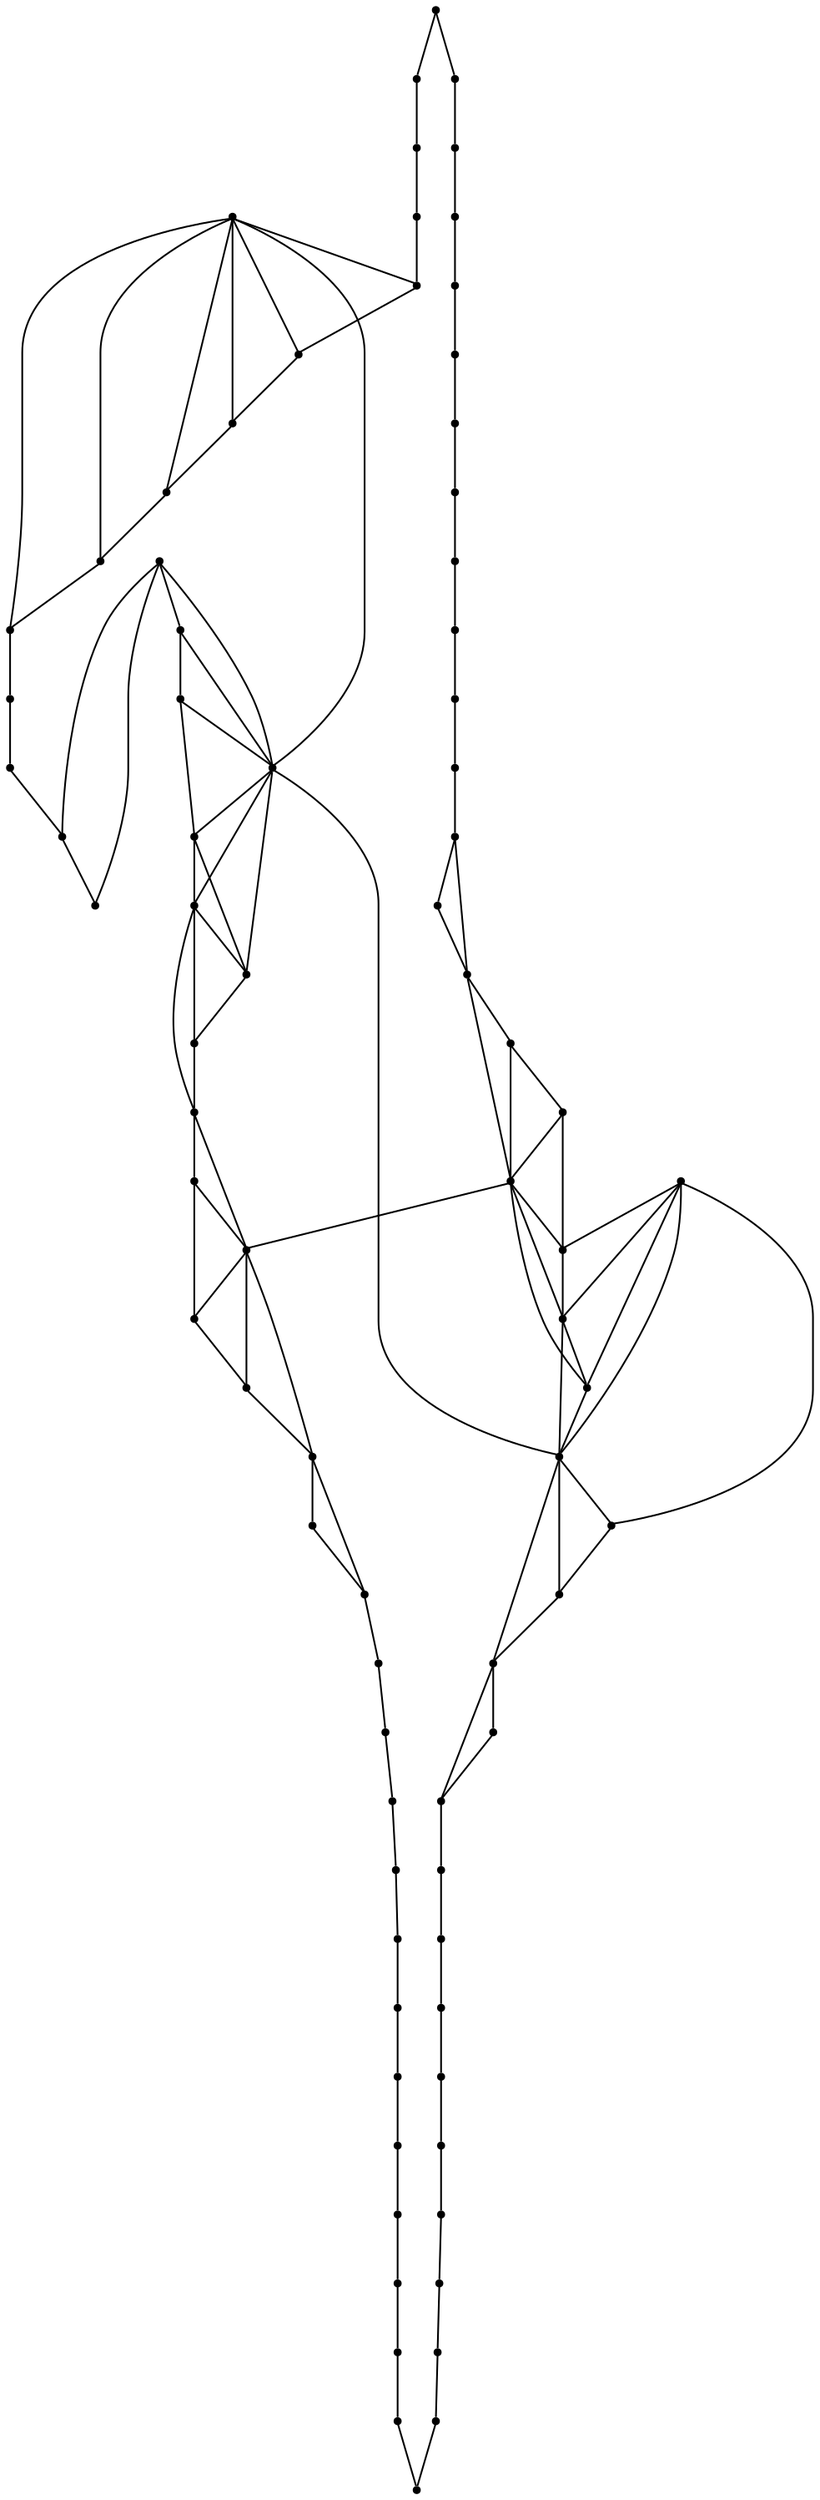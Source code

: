 graph {
  node [shape=point,comment="{\"directed\":false,\"doi\":\"10.1007/11618058_3\",\"figure\":\"5 (12)\"}"]

  v0 [pos="1228.8702216569768,702.9170052210491"]
  v1 [pos="1228.5212390988372,715.3086678187053"]
  v2 [pos="1227.0365688590118,727.6919698715211"]
  v3 [pos="1224.4204714752907,739.9044688542685"]
  v4 [pos="1228.078429324128,690.6888341903687"]
  v5 [pos="1220.6978742732558,751.7763471603395"]
  v6 [pos="1226.1530477834303,678.7909523646038"]
  v7 [pos="1223.1025027252908,667.3804934819541"]
  v8 [pos="1218.9611328125002,656.6128110885621"]
  v9 [pos="1215.8897301962209,763.1503121058147"]
  v10 [pos="1213.7424191497093,646.6388400395712"]
  v11 [pos="1210.0375953851744,773.8794660568237"]
  v12 [pos="1207.4579033430232,637.5951147079469"]
  v13 [pos="1203.1654433139536,783.7867752710979"]
  v14 [pos="1200.2868459302326,629.5680379867555"]
  v15 [pos="1195.3379769258722,792.7763319015504"]
  v16 [pos="1192.0561228197676,622.754480044047"]
  v17 [pos="1186.630137172965,800.766978263855"]
  v18 [pos="1182.7783248546511,617.1784098943076"]
  v19 [pos="1176.9856150072674,807.3971764246623"]
  v20 [pos="1173.597438226744,612.7159452438356"]
  v21 [pos="1166.6628406613372,813.0086596806846"]
  v22 [pos="1162.1485147165697,610.1919507980347"]
  v23 [pos="1155.790011809593,817.5825134913127"]
  v24 [pos="1149.6972202034883,608.6617803573608"]
  v25 [pos="1143.4553733648256,819.0420166651409"]
  v26 [pos="1144.0920058139534,607.1950928370159"]
  v27 [pos="1131.9105559593022,822.0118220647178"]
  v28 [pos="1121.24191497093,612.3784399032594"]
  v29 [pos="1120.2917514534884,823.925337791443"]
  v30 [pos="1106.1067360101745,612.3294528325399"]
  v31 [pos="1101.4809365915698,810.7169802983602"]
  v32 [pos="1097.2884402252907,827.6159302393596"]
  v33 [pos="1078.2047283793604,642.1617523829143"]
  v34 [pos="1081.764789244186,613.0503034591675"]
  v35 [pos="1086.463558321221,826.0503149032594"]
  v36 [pos="1057.6707167514533,609.8628060022991"]
  v37 [pos="1002.8448605559593,609.0628004074098"]
  v38 [pos="1075.2666742369186,828.4367895126344"]
  v39 [pos="1065.1981649709303,833.3242432276409"]
  v40 [pos="1057.1810092659885,811.3502836227418"]
  v41 [pos="1043.994183775436,607.7127790451051"]
  v42 [pos="1043.0075354287792,840.1784912745159"]
  v43 [pos="1031.9742687136627,844.0127706527711"]
  v44 [pos="1020.9284588481105,847.1222575505576"]
  v45 [pos="1023.0903002361918,599.5544767379762"]
  v46 [pos="1013.5937363735464,604.1669861475627"]
  v47 [pos="1011.7006745094477,597.6794894536338"]
  v48 [pos="1009.6461414425871,853.2295242945354"]
  v49 [pos="999.1077171148256,854.5544958114625"]
  v50 [pos="1002.7156772347383,595.3367884953816"]
  v51 [pos="988.9547760719477,854.5096731185914"]
  v52 [pos="947.4095725835756,635.7295052210491"]
  v53 [pos="989.1673260356105,592.3346853256226"]
  v54 [pos="979.2915266170058,852.9513692855836"]
  v55 [pos="981.9691156431686,591.7544698715211"]
  v56 [pos="975.2897370094477,592.0877790451051"]
  v57 [pos="970.2679937318313,849.1930023829143"]
  v58 [pos="967.8748115007268,591.1950763066611"]
  v59 [pos="961.8914266896802,843.7138255437217"]
  v60 [pos="962.0122797056686,593.7169726689658"]
  v61 [pos="954.2316792332849,836.5118042627971"]
  v62 [pos="956.6144008902615,597.612795829773"]
  v63 [pos="947.3480968386627,827.6283915837606"]
  v64 [pos="951.6593159520348,602.9753065109253"]
  v65 [pos="948.6931390806685,609.5138247807822"]
  v66 [pos="941.2844613008722,817.2305440902711"]
  v67 [pos="944.7090593204941,618.3003123601279"]
  v68 [pos="936.0855877543605,805.4502820968629"]
  v69 [pos="941.0844067950582,628.6128060022991"]
  v70 [pos="929.1353311228197,683.0096896489463"]
  v71 [pos="931.5930732194768,667.855518658956"]
  v72 [pos="934.5082190225291,653.5700813929241"]
  v73 [pos="931.7775004542152,792.4409564336142"]
  v74 [pos="928.4143622819768,778.3763583501182"]
  v75 [pos="925.9941383539244,763.4586668014528"]
  v76 [pos="925.8180573219477,699.4784371058147"]
  v77 [pos="924.58447265625,715.609679222107"]
  v78 [pos="924.5084347747093,747.9002968470256"]
  v79 [pos="924.1250022710756,731.8367656071981"]

  v0 -- v1 [id="-1",pos="1228.8702216569768,702.9170052210491 1228.5212390988372,715.3086678187053 1228.5212390988372,715.3086678187053 1228.5212390988372,715.3086678187053"]
  v79 -- v77 [id="-3",pos="924.1250022710756,731.8367656071981 924.58447265625,715.609679222107 924.58447265625,715.609679222107 924.58447265625,715.609679222107"]
  v77 -- v76 [id="-5",pos="924.58447265625,715.609679222107 925.8180573219477,699.4784371058147 925.8180573219477,699.4784371058147 925.8180573219477,699.4784371058147"]
  v76 -- v70 [id="-10",pos="925.8180573219477,699.4784371058147 929.1353311228197,683.0096896489463 929.1353311228197,683.0096896489463 929.1353311228197,683.0096896489463"]
  v78 -- v79 [id="-11",pos="924.5084347747093,747.9002968470256 924.1250022710756,731.8367656071981 924.1250022710756,731.8367656071981 924.1250022710756,731.8367656071981"]
  v70 -- v71 [id="-28",pos="929.1353311228197,683.0096896489463 931.5930732194768,667.855518658956 931.5930732194768,667.855518658956 931.5930732194768,667.855518658956"]
  v78 -- v75 [id="-33",pos="924.5084347747093,747.9002968470256 925.9941383539244,763.4586668014528 925.9941383539244,763.4586668014528 925.9941383539244,763.4586668014528"]
  v75 -- v74 [id="-36",pos="925.9941383539244,763.4586668014528 928.4143622819768,778.3763583501182 928.4143622819768,778.3763583501182 928.4143622819768,778.3763583501182"]
  v74 -- v73 [id="-57",pos="928.4143622819768,778.3763583501182 931.7775004542152,792.4409564336142 931.7775004542152,792.4409564336142 931.7775004542152,792.4409564336142"]
  v71 -- v72 [id="-69",pos="931.5930732194768,667.855518658956 934.5082190225291,653.5700813929241 934.5082190225291,653.5700813929241 934.5082190225291,653.5700813929241"]
  v73 -- v68 [id="-91",pos="931.7775004542152,792.4409564336142 936.0855877543605,805.4502820968629 936.0855877543605,805.4502820968629 936.0855877543605,805.4502820968629"]
  v71 -- v52 [id="-118",pos="931.5930732194768,667.855518658956 947.4095725835756,635.7295052210491 947.4095725835756,635.7295052210491 947.4095725835756,635.7295052210491"]
  v68 -- v66 [id="-123",pos="936.0855877543605,805.4502820968629 941.2844613008722,817.2305440902711 941.2844613008722,817.2305440902711 941.2844613008722,817.2305440902711"]
  v72 -- v69 [id="-138",pos="934.5082190225291,653.5700813929241 941.0844067950582,628.6128060022991 941.0844067950582,628.6128060022991 941.0844067950582,628.6128060022991"]
  v66 -- v63 [id="-160",pos="941.2844613008722,817.2305440902711 947.3480968386627,827.6283915837606 947.3480968386627,827.6283915837606 947.3480968386627,827.6283915837606"]
  v69 -- v67 [id="-172",pos="941.0844067950582,628.6128060022991 944.7090593204941,618.3003123601279 944.7090593204941,618.3003123601279 944.7090593204941,618.3003123601279"]
  v72 -- v52 [id="-179",pos="934.5082190225291,653.5700813929241 947.4095725835756,635.7295052210491 947.4095725835756,635.7295052210491 947.4095725835756,635.7295052210491"]
  v63 -- v61 [id="-194",pos="947.3480968386627,827.6283915837606 954.2316792332849,836.5118042627971 954.2316792332849,836.5118042627971 954.2316792332849,836.5118042627971"]
  v67 -- v65 [id="-211",pos="944.7090593204941,618.3003123601279 948.6931390806685,609.5138247807822 948.6931390806685,609.5138247807822 948.6931390806685,609.5138247807822"]
  v65 -- v64 [id="-214",pos="948.6931390806685,609.5138247807822 951.6593159520348,602.9753065109253 951.6593159520348,602.9753065109253 951.6593159520348,602.9753065109253"]
  v69 -- v52 [id="-225",pos="941.0844067950582,628.6128060022991 947.4095725835756,635.7295052210491 947.4095725835756,635.7295052210491 947.4095725835756,635.7295052210491"]
  v61 -- v59 [id="-228",pos="954.2316792332849,836.5118042627971 961.8914266896802,843.7138255437217 961.8914266896802,843.7138255437217 961.8914266896802,843.7138255437217"]
  v64 -- v62 [id="-240",pos="951.6593159520348,602.9753065109253 956.6144008902615,597.612795829773 956.6144008902615,597.612795829773 956.6144008902615,597.612795829773"]
  v67 -- v52 [id="-241",pos="944.7090593204941,618.3003123601279 947.4095725835756,635.7295052210491 947.4095725835756,635.7295052210491 947.4095725835756,635.7295052210491"]
  v52 -- v65 [id="-262",pos="947.4095725835756,635.7295052210491 948.6931390806685,609.5138247807822 948.6931390806685,609.5138247807822 948.6931390806685,609.5138247807822"]
  v52 -- v70 [id="-263",pos="947.4095725835756,635.7295052210491 929.1353311228197,683.0096896489463 929.1353311228197,683.0096896489463 929.1353311228197,683.0096896489463"]
  v52 -- v37 [id="-280",pos="947.4095725835756,635.7295052210491 1002.8448605559593,609.0628004074098 1002.8448605559593,609.0628004074098 1002.8448605559593,609.0628004074098"]
  v37 -- v46 [id="-281",pos="1002.8448605559593,609.0628004074098 1013.5937363735464,604.1669861475627 1013.5937363735464,604.1669861475627 1013.5937363735464,604.1669861475627"]
  v59 -- v57 [id="-284",pos="961.8914266896802,843.7138255437217 970.2679937318313,849.1930023829143 970.2679937318313,849.1930023829143 970.2679937318313,849.1930023829143"]
  v62 -- v60 [id="-289",pos="956.6144008902615,597.612795829773 962.0122797056686,593.7169726689658 962.0122797056686,593.7169726689658 962.0122797056686,593.7169726689658"]
  v60 -- v58 [id="-314",pos="962.0122797056686,593.7169726689658 967.8748115007268,591.1950763066611 967.8748115007268,591.1950763066611 967.8748115007268,591.1950763066611"]
  v57 -- v54 [id="-338",pos="970.2679937318313,849.1930023829143 979.2915266170058,852.9513692855836 979.2915266170058,852.9513692855836 979.2915266170058,852.9513692855836"]
  v58 -- v56 [id="-344",pos="967.8748115007268,591.1950763066611 975.2897370094477,592.0877790451051 975.2897370094477,592.0877790451051 975.2897370094477,592.0877790451051"]
  v54 -- v51 [id="-375",pos="979.2915266170058,852.9513692855836 988.9547760719477,854.5096731185914 988.9547760719477,854.5096731185914 988.9547760719477,854.5096731185914"]
  v56 -- v55 [id="-380",pos="975.2897370094477,592.0877790451051 981.9691156431686,591.7544698715211 981.9691156431686,591.7544698715211 981.9691156431686,591.7544698715211"]
  v55 -- v53 [id="-409",pos="981.9691156431686,591.7544698715211 989.1673260356105,592.3346853256226 989.1673260356105,592.3346853256226 989.1673260356105,592.3346853256226"]
  v51 -- v49 [id="-419",pos="988.9547760719477,854.5096731185914 999.1077171148256,854.5544958114625 999.1077171148256,854.5544958114625 999.1077171148256,854.5544958114625"]
  v56 -- v60 [id="-426",pos="975.2897370094477,592.0877790451051 962.0122797056686,593.7169726689658 962.0122797056686,593.7169726689658 962.0122797056686,593.7169726689658"]
  v56 -- v37 [id="-437",pos="975.2897370094477,592.0877790451051 1002.8448605559593,609.0628004074098 1002.8448605559593,609.0628004074098 1002.8448605559593,609.0628004074098"]
  v49 -- v48 [id="-458",pos="999.1077171148256,854.5544958114625 1009.6461414425871,853.2295242945354 1009.6461414425871,853.2295242945354 1009.6461414425871,853.2295242945354"]
  v55 -- v37 [id="-463",pos="981.9691156431686,591.7544698715211 1002.8448605559593,609.0628004074098 1002.8448605559593,609.0628004074098 1002.8448605559593,609.0628004074098"]
  v53 -- v50 [id="-468",pos="989.1673260356105,592.3346853256226 1002.7156772347383,595.3367884953816 1002.7156772347383,595.3367884953816 1002.7156772347383,595.3367884953816"]
  v53 -- v37 [id="-488",pos="989.1673260356105,592.3346853256226 1002.8448605559593,609.0628004074098 1002.8448605559593,609.0628004074098 1002.8448605559593,609.0628004074098"]
  v49 -- v44 [id="-490",pos="999.1077171148256,854.5544958114625 1020.9284588481105,847.1222575505576 1020.9284588481105,847.1222575505576 1020.9284588481105,847.1222575505576"]
  v50 -- v47 [id="-500",pos="1002.7156772347383,595.3367884953816 1011.7006745094477,597.6794894536338 1011.7006745094477,597.6794894536338 1011.7006745094477,597.6794894536338"]
  v48 -- v44 [id="-521",pos="1009.6461414425871,853.2295242945354 1020.9284588481105,847.1222575505576 1020.9284588481105,847.1222575505576 1020.9284588481105,847.1222575505576"]
  v44 -- v43 [id="-524",pos="1020.9284588481105,847.1222575505576 1031.9742687136627,844.0127706527711 1031.9742687136627,844.0127706527711 1031.9742687136627,844.0127706527711"]
  v37 -- v50 [id="-532",pos="1002.8448605559593,609.0628004074098 1002.7156772347383,595.3367884953816 1002.7156772347383,595.3367884953816 1002.7156772347383,595.3367884953816"]
  v37 -- v47 [id="-536",pos="1002.8448605559593,609.0628004074098 1011.7006745094477,597.6794894536338 1011.7006745094477,597.6794894536338 1011.7006745094477,597.6794894536338"]
  v37 -- v31 [id="-538",pos="1002.8448605559593,609.0628004074098 1101.4809365915698,810.7169802983602 1101.4809365915698,810.7169802983602 1101.4809365915698,810.7169802983602"]
  v50 -- v46 [id="-540",pos="1002.7156772347383,595.3367884953816 1013.5937363735464,604.1669861475627 1013.5937363735464,604.1669861475627 1013.5937363735464,604.1669861475627"]
  v47 -- v45 [id="-545",pos="1011.7006745094477,597.6794894536338 1023.0903002361918,599.5544767379762 1023.0903002361918,599.5544767379762 1023.0903002361918,599.5544767379762"]
  v43 -- v42 [id="-569",pos="1031.9742687136627,844.0127706527711 1043.0075354287792,840.1784912745159 1043.0075354287792,840.1784912745159 1043.0075354287792,840.1784912745159"]
  v46 -- v47 [id="-577",pos="1013.5937363735464,604.1669861475627 1011.7006745094477,597.6794894536338 1011.7006745094477,597.6794894536338 1011.7006745094477,597.6794894536338"]
  v45 -- v41 [id="-583",pos="1023.0903002361918,599.5544767379762 1043.994183775436,607.7127790451051 1043.994183775436,607.7127790451051 1043.994183775436,607.7127790451051"]
  v46 -- v45 [id="-585",pos="1013.5937363735464,604.1669861475627 1023.0903002361918,599.5544767379762 1023.0903002361918,599.5544767379762 1023.0903002361918,599.5544767379762"]
  v46 -- v41 [id="-589",pos="1013.5937363735464,604.1669861475627 1043.994183775436,607.7127790451051 1043.994183775436,607.7127790451051 1043.994183775436,607.7127790451051"]
  v41 -- v36 [id="-590",pos="1043.994183775436,607.7127790451051 1057.6707167514533,609.8628060022991 1057.6707167514533,609.8628060022991 1057.6707167514533,609.8628060022991"]
  v44 -- v40 [id="-607",pos="1020.9284588481105,847.1222575505576 1057.1810092659885,811.3502836227418 1057.1810092659885,811.3502836227418 1057.1810092659885,811.3502836227418"]
  v43 -- v40 [id="-628",pos="1031.9742687136627,844.0127706527711 1057.1810092659885,811.3502836227418 1057.1810092659885,811.3502836227418 1057.1810092659885,811.3502836227418"]
  v42 -- v39 [id="-632",pos="1043.0075354287792,840.1784912745159 1065.1981649709303,833.3242432276409 1065.1981649709303,833.3242432276409 1065.1981649709303,833.3242432276409"]
  v42 -- v40 [id="-651",pos="1043.0075354287792,840.1784912745159 1057.1810092659885,811.3502836227418 1057.1810092659885,811.3502836227418 1057.1810092659885,811.3502836227418"]
  v39 -- v38 [id="-654",pos="1065.1981649709303,833.3242432276409 1075.2666742369186,828.4367895126344 1075.2666742369186,828.4367895126344 1075.2666742369186,828.4367895126344"]
  v41 -- v33 [id="-659",pos="1043.994183775436,607.7127790451051 1078.2047283793604,642.1617523829143 1078.2047283793604,642.1617523829143 1078.2047283793604,642.1617523829143"]
  v36 -- v34 [id="-664",pos="1057.6707167514533,609.8628060022991 1081.764789244186,613.0503034591675 1081.764789244186,613.0503034591675 1081.764789244186,613.0503034591675"]
  v40 -- v33 [id="-679",pos="1057.1810092659885,811.3502836227418 1078.2047283793604,642.1617523829143 1078.2047283793604,642.1617523829143 1078.2047283793604,642.1617523829143"]
  v40 -- v39 [id="-682",pos="1057.1810092659885,811.3502836227418 1065.1981649709303,833.3242432276409 1065.1981649709303,833.3242432276409 1065.1981649709303,833.3242432276409"]
  v40 -- v38 [id="-686",pos="1057.1810092659885,811.3502836227418 1075.2666742369186,828.4367895126344 1075.2666742369186,828.4367895126344 1075.2666742369186,828.4367895126344"]
  v36 -- v33 [id="-687",pos="1057.6707167514533,609.8628060022991 1078.2047283793604,642.1617523829143 1078.2047283793604,642.1617523829143 1078.2047283793604,642.1617523829143"]
  v40 -- v35 [id="-688",pos="1057.1810092659885,811.3502836227418 1086.463558321221,826.0503149032594 1086.463558321221,826.0503149032594 1086.463558321221,826.0503149032594"]
  v34 -- v30 [id="-692",pos="1081.764789244186,613.0503034591675 1106.1067360101745,612.3294528325399 1106.1067360101745,612.3294528325399 1106.1067360101745,612.3294528325399"]
  v38 -- v35 [id="-703",pos="1075.2666742369186,828.4367895126344 1086.463558321221,826.0503149032594 1086.463558321221,826.0503149032594 1086.463558321221,826.0503149032594"]
  v38 -- v32 [id="-705",pos="1075.2666742369186,828.4367895126344 1097.2884402252907,827.6159302393596 1097.2884402252907,827.6159302393596 1097.2884402252907,827.6159302393596"]
  v38 -- v31 [id="-718",pos="1075.2666742369186,828.4367895126344 1101.4809365915698,810.7169802983602 1101.4809365915698,810.7169802983602 1101.4809365915698,810.7169802983602"]
  v35 -- v32 [id="-725",pos="1086.463558321221,826.0503149032594 1097.2884402252907,827.6159302393596 1097.2884402252907,827.6159302393596 1097.2884402252907,827.6159302393596"]
  v33 -- v34 [id="-728",pos="1078.2047283793604,642.1617523829143 1081.764789244186,613.0503034591675 1081.764789244186,613.0503034591675 1081.764789244186,613.0503034591675"]
  v33 -- v30 [id="-734",pos="1078.2047283793604,642.1617523829143 1106.1067360101745,612.3294528325399 1106.1067360101745,612.3294528325399 1106.1067360101745,612.3294528325399"]
  v33 -- v28 [id="-737",pos="1078.2047283793604,642.1617523829143 1121.24191497093,612.3784399032594 1121.24191497093,612.3784399032594 1121.24191497093,612.3784399032594"]
  v30 -- v28 [id="-747",pos="1106.1067360101745,612.3294528325399 1121.24191497093,612.3784399032594 1121.24191497093,612.3784399032594 1121.24191497093,612.3784399032594"]
  v35 -- v31 [id="-754",pos="1086.463558321221,826.0503149032594 1101.4809365915698,810.7169802983602 1101.4809365915698,810.7169802983602 1101.4809365915698,810.7169802983602"]
  v32 -- v29 [id="-758",pos="1097.2884402252907,827.6159302393596 1120.2917514534884,823.925337791443 1120.2917514534884,823.925337791443 1120.2917514534884,823.925337791443"]
  v32 -- v39 [id="-767",pos="1097.2884402252907,827.6159302393596 1065.1981649709303,833.3242432276409 1065.1981649709303,833.3242432276409 1065.1981649709303,833.3242432276409"]
  v32 -- v31 [id="-768",pos="1097.2884402252907,827.6159302393596 1101.4809365915698,810.7169802983602 1101.4809365915698,810.7169802983602 1101.4809365915698,810.7169802983602"]
  v29 -- v27 [id="-773",pos="1120.2917514534884,823.925337791443 1131.9105559593022,822.0118220647178 1131.9105559593022,822.0118220647178 1131.9105559593022,822.0118220647178"]
  v31 -- v29 [id="-785",pos="1101.4809365915698,810.7169802983602 1120.2917514534884,823.925337791443 1120.2917514534884,823.925337791443 1120.2917514534884,823.925337791443"]
  v31 -- v27 [id="-792",pos="1101.4809365915698,810.7169802983602 1131.9105559593022,822.0118220647178 1131.9105559593022,822.0118220647178 1131.9105559593022,822.0118220647178"]
  v31 -- v25 [id="-793",pos="1101.4809365915698,810.7169802983602 1143.4553733648256,819.0420166651409 1143.4553733648256,819.0420166651409 1143.4553733648256,819.0420166651409"]
  v28 -- v26 [id="-797",pos="1121.24191497093,612.3784399032594 1144.0920058139534,607.1950928370159 1144.0920058139534,607.1950928370159 1144.0920058139534,607.1950928370159"]
  v26 -- v24 [id="-800",pos="1144.0920058139534,607.1950928370159 1149.6972202034883,608.6617803573608 1149.6972202034883,608.6617803573608 1149.6972202034883,608.6617803573608"]
  v27 -- v25 [id="-820",pos="1131.9105559593022,822.0118220647178 1143.4553733648256,819.0420166651409 1143.4553733648256,819.0420166651409 1143.4553733648256,819.0420166651409"]
  v25 -- v23 [id="-823",pos="1143.4553733648256,819.0420166651409 1155.790011809593,817.5825134913127 1155.790011809593,817.5825134913127 1155.790011809593,817.5825134913127"]
  v28 -- v24 [id="-831",pos="1121.24191497093,612.3784399032594 1149.6972202034883,608.6617803573608 1149.6972202034883,608.6617803573608 1149.6972202034883,608.6617803573608"]
  v24 -- v22 [id="-832",pos="1149.6972202034883,608.6617803573608 1162.1485147165697,610.1919507980347 1162.1485147165697,610.1919507980347 1162.1485147165697,610.1919507980347"]
  v23 -- v21 [id="-845",pos="1155.790011809593,817.5825134913127 1166.6628406613372,813.0086596806846 1166.6628406613372,813.0086596806846 1166.6628406613372,813.0086596806846"]
  v25 -- v21 [id="-864",pos="1143.4553733648256,819.0420166651409 1166.6628406613372,813.0086596806846 1166.6628406613372,813.0086596806846 1166.6628406613372,813.0086596806846"]
  v21 -- v19 [id="-865",pos="1166.6628406613372,813.0086596806846 1176.9856150072674,807.3971764246623 1176.9856150072674,807.3971764246623 1176.9856150072674,807.3971764246623"]
  v22 -- v20 [id="-878",pos="1162.1485147165697,610.1919507980347 1173.597438226744,612.7159452438356 1173.597438226744,612.7159452438356 1173.597438226744,612.7159452438356"]
  v20 -- v18 [id="-895",pos="1173.597438226744,612.7159452438356 1182.7783248546511,617.1784098943076 1182.7783248546511,617.1784098943076 1182.7783248546511,617.1784098943076"]
  v19 -- v17 [id="-910",pos="1176.9856150072674,807.3971764246623 1186.630137172965,800.766978263855 1186.630137172965,800.766978263855 1186.630137172965,800.766978263855"]
  v18 -- v16 [id="-938",pos="1182.7783248546511,617.1784098943076 1192.0561228197676,622.754480044047 1192.0561228197676,622.754480044047 1192.0561228197676,622.754480044047"]
  v17 -- v15 [id="-945",pos="1186.630137172965,800.766978263855 1195.3379769258722,792.7763319015504 1195.3379769258722,792.7763319015504 1195.3379769258722,792.7763319015504"]
  v16 -- v14 [id="-975",pos="1192.0561228197676,622.754480044047 1200.2868459302326,629.5680379867555 1200.2868459302326,629.5680379867555 1200.2868459302326,629.5680379867555"]
  v15 -- v13 [id="-981",pos="1195.3379769258722,792.7763319015504 1203.1654433139536,783.7867752710979 1203.1654433139536,783.7867752710979 1203.1654433139536,783.7867752710979"]
  v14 -- v12 [id="-1008",pos="1200.2868459302326,629.5680379867555 1207.4579033430232,637.5951147079469 1207.4579033430232,637.5951147079469 1207.4579033430232,637.5951147079469"]
  v13 -- v11 [id="-1017",pos="1203.1654433139536,783.7867752710979 1210.0375953851744,773.8794660568237 1210.0375953851744,773.8794660568237 1210.0375953851744,773.8794660568237"]
  v12 -- v10 [id="-1046",pos="1207.4579033430232,637.5951147079469 1213.7424191497093,646.6388400395712 1213.7424191497093,646.6388400395712 1213.7424191497093,646.6388400395712"]
  v11 -- v9 [id="-1053",pos="1210.0375953851744,773.8794660568237 1215.8897301962209,763.1503121058147 1215.8897301962209,763.1503121058147 1215.8897301962209,763.1503121058147"]
  v10 -- v8 [id="-1082",pos="1213.7424191497093,646.6388400395712 1218.9611328125002,656.6128110885621 1218.9611328125002,656.6128110885621 1218.9611328125002,656.6128110885621"]
  v9 -- v5 [id="-1089",pos="1215.8897301962209,763.1503121058147 1220.6978742732558,751.7763471603395 1220.6978742732558,751.7763471603395 1220.6978742732558,751.7763471603395"]
  v8 -- v7 [id="-1113",pos="1218.9611328125002,656.6128110885621 1223.1025027252908,667.3804934819541 1223.1025027252908,667.3804934819541 1223.1025027252908,667.3804934819541"]
  v5 -- v3 [id="-1125",pos="1220.6978742732558,751.7763471603395 1224.4204714752907,739.9044688542685 1224.4204714752907,739.9044688542685 1224.4204714752907,739.9044688542685"]
  v7 -- v6 [id="-1149",pos="1223.1025027252908,667.3804934819541 1226.1530477834303,678.7909523646038 1226.1530477834303,678.7909523646038 1226.1530477834303,678.7909523646038"]
  v3 -- v2 [id="-1161",pos="1224.4204714752907,739.9044688542685 1227.0365688590118,727.6919698715211 1227.0365688590118,727.6919698715211 1227.0365688590118,727.6919698715211"]
  v6 -- v4 [id="-1185",pos="1226.1530477834303,678.7909523646038 1228.078429324128,690.6888341903687 1228.078429324128,690.6888341903687 1228.078429324128,690.6888341903687"]
  v2 -- v1 [id="-1197",pos="1227.0365688590118,727.6919698715211 1228.5212390988372,715.3086678187053 1228.5212390988372,715.3086678187053 1228.5212390988372,715.3086678187053"]
  v4 -- v0 [id="-1221",pos="1228.078429324128,690.6888341903687 1228.8702216569768,702.9170052210491 1228.8702216569768,702.9170052210491 1228.8702216569768,702.9170052210491"]
}